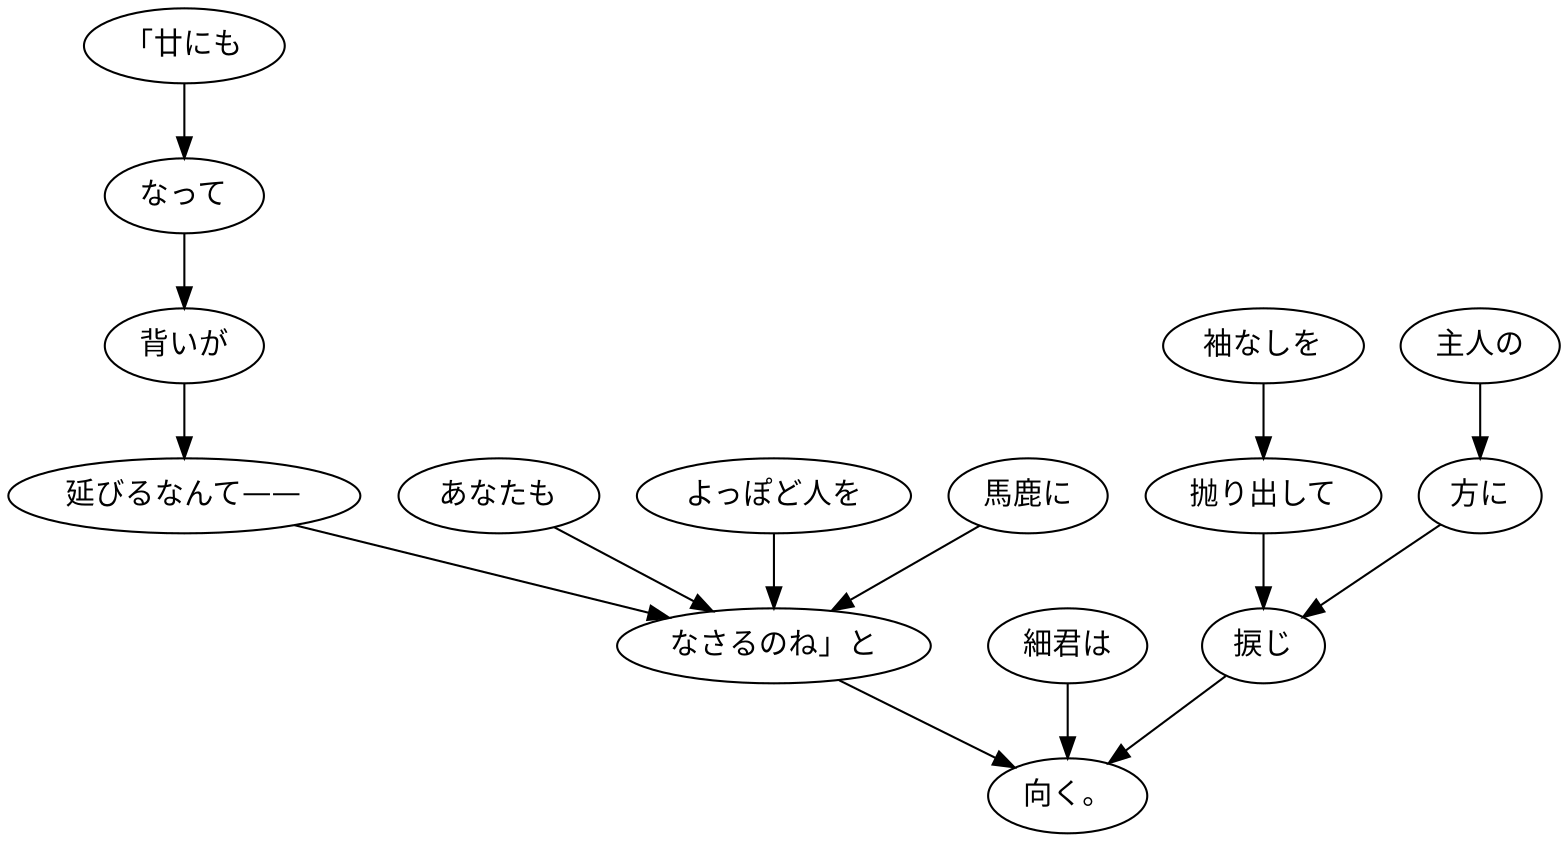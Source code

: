 digraph graph2268 {
	node0 [label="「廿にも"];
	node1 [label="なって"];
	node2 [label="背いが"];
	node3 [label="延びるなんて——"];
	node4 [label="あなたも"];
	node5 [label="よっぽど人を"];
	node6 [label="馬鹿に"];
	node7 [label="なさるのね」と"];
	node8 [label="細君は"];
	node9 [label="袖なしを"];
	node10 [label="抛り出して"];
	node11 [label="主人の"];
	node12 [label="方に"];
	node13 [label="捩じ"];
	node14 [label="向く。"];
	node0 -> node1;
	node1 -> node2;
	node2 -> node3;
	node3 -> node7;
	node4 -> node7;
	node5 -> node7;
	node6 -> node7;
	node7 -> node14;
	node8 -> node14;
	node9 -> node10;
	node10 -> node13;
	node11 -> node12;
	node12 -> node13;
	node13 -> node14;
}
